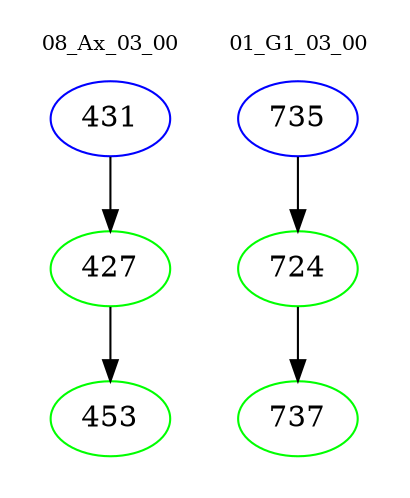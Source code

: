 digraph{
subgraph cluster_0 {
color = white
label = "08_Ax_03_00";
fontsize=10;
T0_431 [label="431", color="blue"]
T0_431 -> T0_427 [color="black"]
T0_427 [label="427", color="green"]
T0_427 -> T0_453 [color="black"]
T0_453 [label="453", color="green"]
}
subgraph cluster_1 {
color = white
label = "01_G1_03_00";
fontsize=10;
T1_735 [label="735", color="blue"]
T1_735 -> T1_724 [color="black"]
T1_724 [label="724", color="green"]
T1_724 -> T1_737 [color="black"]
T1_737 [label="737", color="green"]
}
}
